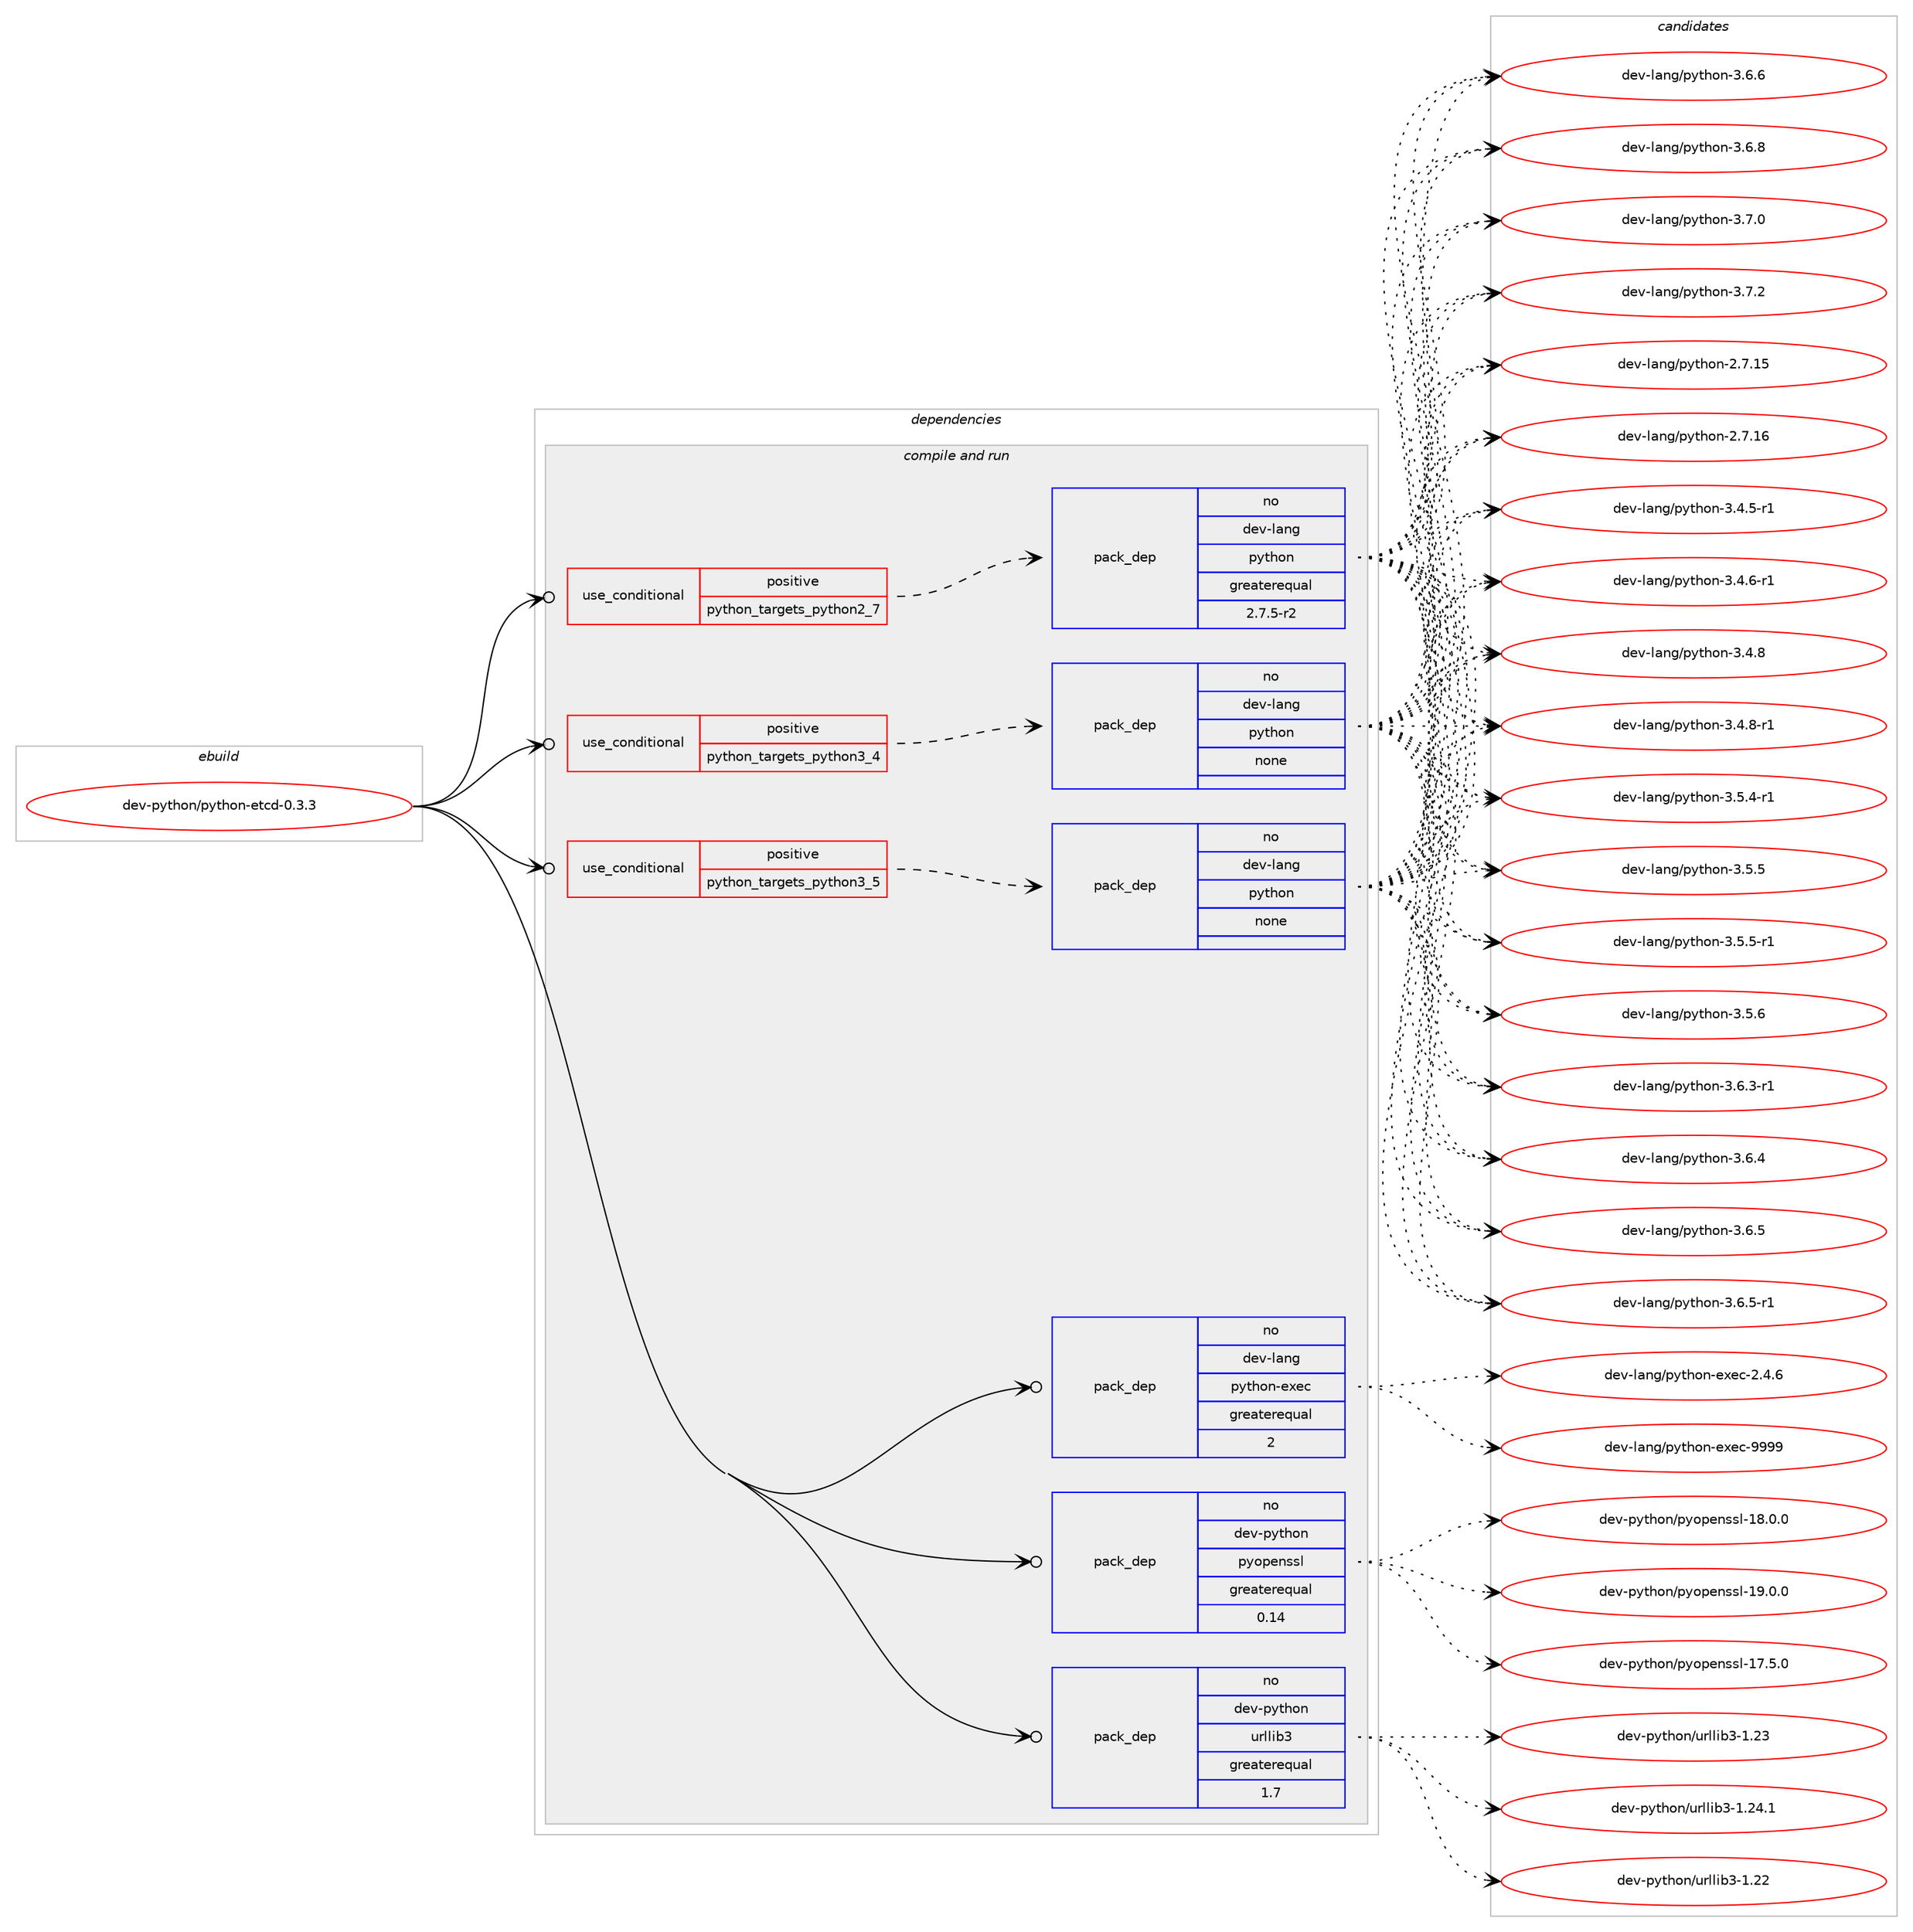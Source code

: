 digraph prolog {

# *************
# Graph options
# *************

newrank=true;
concentrate=true;
compound=true;
graph [rankdir=LR,fontname=Helvetica,fontsize=10,ranksep=1.5];#, ranksep=2.5, nodesep=0.2];
edge  [arrowhead=vee];
node  [fontname=Helvetica,fontsize=10];

# **********
# The ebuild
# **********

subgraph cluster_leftcol {
color=gray;
rank=same;
label=<<i>ebuild</i>>;
id [label="dev-python/python-etcd-0.3.3", color=red, width=4, href="../dev-python/python-etcd-0.3.3.svg"];
}

# ****************
# The dependencies
# ****************

subgraph cluster_midcol {
color=gray;
label=<<i>dependencies</i>>;
subgraph cluster_compile {
fillcolor="#eeeeee";
style=filled;
label=<<i>compile</i>>;
}
subgraph cluster_compileandrun {
fillcolor="#eeeeee";
style=filled;
label=<<i>compile and run</i>>;
subgraph cond382619 {
dependency1434834 [label=<<TABLE BORDER="0" CELLBORDER="1" CELLSPACING="0" CELLPADDING="4"><TR><TD ROWSPAN="3" CELLPADDING="10">use_conditional</TD></TR><TR><TD>positive</TD></TR><TR><TD>python_targets_python2_7</TD></TR></TABLE>>, shape=none, color=red];
subgraph pack1028862 {
dependency1434835 [label=<<TABLE BORDER="0" CELLBORDER="1" CELLSPACING="0" CELLPADDING="4" WIDTH="220"><TR><TD ROWSPAN="6" CELLPADDING="30">pack_dep</TD></TR><TR><TD WIDTH="110">no</TD></TR><TR><TD>dev-lang</TD></TR><TR><TD>python</TD></TR><TR><TD>greaterequal</TD></TR><TR><TD>2.7.5-r2</TD></TR></TABLE>>, shape=none, color=blue];
}
dependency1434834:e -> dependency1434835:w [weight=20,style="dashed",arrowhead="vee"];
}
id:e -> dependency1434834:w [weight=20,style="solid",arrowhead="odotvee"];
subgraph cond382620 {
dependency1434836 [label=<<TABLE BORDER="0" CELLBORDER="1" CELLSPACING="0" CELLPADDING="4"><TR><TD ROWSPAN="3" CELLPADDING="10">use_conditional</TD></TR><TR><TD>positive</TD></TR><TR><TD>python_targets_python3_4</TD></TR></TABLE>>, shape=none, color=red];
subgraph pack1028863 {
dependency1434837 [label=<<TABLE BORDER="0" CELLBORDER="1" CELLSPACING="0" CELLPADDING="4" WIDTH="220"><TR><TD ROWSPAN="6" CELLPADDING="30">pack_dep</TD></TR><TR><TD WIDTH="110">no</TD></TR><TR><TD>dev-lang</TD></TR><TR><TD>python</TD></TR><TR><TD>none</TD></TR><TR><TD></TD></TR></TABLE>>, shape=none, color=blue];
}
dependency1434836:e -> dependency1434837:w [weight=20,style="dashed",arrowhead="vee"];
}
id:e -> dependency1434836:w [weight=20,style="solid",arrowhead="odotvee"];
subgraph cond382621 {
dependency1434838 [label=<<TABLE BORDER="0" CELLBORDER="1" CELLSPACING="0" CELLPADDING="4"><TR><TD ROWSPAN="3" CELLPADDING="10">use_conditional</TD></TR><TR><TD>positive</TD></TR><TR><TD>python_targets_python3_5</TD></TR></TABLE>>, shape=none, color=red];
subgraph pack1028864 {
dependency1434839 [label=<<TABLE BORDER="0" CELLBORDER="1" CELLSPACING="0" CELLPADDING="4" WIDTH="220"><TR><TD ROWSPAN="6" CELLPADDING="30">pack_dep</TD></TR><TR><TD WIDTH="110">no</TD></TR><TR><TD>dev-lang</TD></TR><TR><TD>python</TD></TR><TR><TD>none</TD></TR><TR><TD></TD></TR></TABLE>>, shape=none, color=blue];
}
dependency1434838:e -> dependency1434839:w [weight=20,style="dashed",arrowhead="vee"];
}
id:e -> dependency1434838:w [weight=20,style="solid",arrowhead="odotvee"];
subgraph pack1028865 {
dependency1434840 [label=<<TABLE BORDER="0" CELLBORDER="1" CELLSPACING="0" CELLPADDING="4" WIDTH="220"><TR><TD ROWSPAN="6" CELLPADDING="30">pack_dep</TD></TR><TR><TD WIDTH="110">no</TD></TR><TR><TD>dev-lang</TD></TR><TR><TD>python-exec</TD></TR><TR><TD>greaterequal</TD></TR><TR><TD>2</TD></TR></TABLE>>, shape=none, color=blue];
}
id:e -> dependency1434840:w [weight=20,style="solid",arrowhead="odotvee"];
subgraph pack1028866 {
dependency1434841 [label=<<TABLE BORDER="0" CELLBORDER="1" CELLSPACING="0" CELLPADDING="4" WIDTH="220"><TR><TD ROWSPAN="6" CELLPADDING="30">pack_dep</TD></TR><TR><TD WIDTH="110">no</TD></TR><TR><TD>dev-python</TD></TR><TR><TD>pyopenssl</TD></TR><TR><TD>greaterequal</TD></TR><TR><TD>0.14</TD></TR></TABLE>>, shape=none, color=blue];
}
id:e -> dependency1434841:w [weight=20,style="solid",arrowhead="odotvee"];
subgraph pack1028867 {
dependency1434842 [label=<<TABLE BORDER="0" CELLBORDER="1" CELLSPACING="0" CELLPADDING="4" WIDTH="220"><TR><TD ROWSPAN="6" CELLPADDING="30">pack_dep</TD></TR><TR><TD WIDTH="110">no</TD></TR><TR><TD>dev-python</TD></TR><TR><TD>urllib3</TD></TR><TR><TD>greaterequal</TD></TR><TR><TD>1.7</TD></TR></TABLE>>, shape=none, color=blue];
}
id:e -> dependency1434842:w [weight=20,style="solid",arrowhead="odotvee"];
}
subgraph cluster_run {
fillcolor="#eeeeee";
style=filled;
label=<<i>run</i>>;
}
}

# **************
# The candidates
# **************

subgraph cluster_choices {
rank=same;
color=gray;
label=<<i>candidates</i>>;

subgraph choice1028862 {
color=black;
nodesep=1;
choice10010111845108971101034711212111610411111045504655464953 [label="dev-lang/python-2.7.15", color=red, width=4,href="../dev-lang/python-2.7.15.svg"];
choice10010111845108971101034711212111610411111045504655464954 [label="dev-lang/python-2.7.16", color=red, width=4,href="../dev-lang/python-2.7.16.svg"];
choice1001011184510897110103471121211161041111104551465246534511449 [label="dev-lang/python-3.4.5-r1", color=red, width=4,href="../dev-lang/python-3.4.5-r1.svg"];
choice1001011184510897110103471121211161041111104551465246544511449 [label="dev-lang/python-3.4.6-r1", color=red, width=4,href="../dev-lang/python-3.4.6-r1.svg"];
choice100101118451089711010347112121116104111110455146524656 [label="dev-lang/python-3.4.8", color=red, width=4,href="../dev-lang/python-3.4.8.svg"];
choice1001011184510897110103471121211161041111104551465246564511449 [label="dev-lang/python-3.4.8-r1", color=red, width=4,href="../dev-lang/python-3.4.8-r1.svg"];
choice1001011184510897110103471121211161041111104551465346524511449 [label="dev-lang/python-3.5.4-r1", color=red, width=4,href="../dev-lang/python-3.5.4-r1.svg"];
choice100101118451089711010347112121116104111110455146534653 [label="dev-lang/python-3.5.5", color=red, width=4,href="../dev-lang/python-3.5.5.svg"];
choice1001011184510897110103471121211161041111104551465346534511449 [label="dev-lang/python-3.5.5-r1", color=red, width=4,href="../dev-lang/python-3.5.5-r1.svg"];
choice100101118451089711010347112121116104111110455146534654 [label="dev-lang/python-3.5.6", color=red, width=4,href="../dev-lang/python-3.5.6.svg"];
choice1001011184510897110103471121211161041111104551465446514511449 [label="dev-lang/python-3.6.3-r1", color=red, width=4,href="../dev-lang/python-3.6.3-r1.svg"];
choice100101118451089711010347112121116104111110455146544652 [label="dev-lang/python-3.6.4", color=red, width=4,href="../dev-lang/python-3.6.4.svg"];
choice100101118451089711010347112121116104111110455146544653 [label="dev-lang/python-3.6.5", color=red, width=4,href="../dev-lang/python-3.6.5.svg"];
choice1001011184510897110103471121211161041111104551465446534511449 [label="dev-lang/python-3.6.5-r1", color=red, width=4,href="../dev-lang/python-3.6.5-r1.svg"];
choice100101118451089711010347112121116104111110455146544654 [label="dev-lang/python-3.6.6", color=red, width=4,href="../dev-lang/python-3.6.6.svg"];
choice100101118451089711010347112121116104111110455146544656 [label="dev-lang/python-3.6.8", color=red, width=4,href="../dev-lang/python-3.6.8.svg"];
choice100101118451089711010347112121116104111110455146554648 [label="dev-lang/python-3.7.0", color=red, width=4,href="../dev-lang/python-3.7.0.svg"];
choice100101118451089711010347112121116104111110455146554650 [label="dev-lang/python-3.7.2", color=red, width=4,href="../dev-lang/python-3.7.2.svg"];
dependency1434835:e -> choice10010111845108971101034711212111610411111045504655464953:w [style=dotted,weight="100"];
dependency1434835:e -> choice10010111845108971101034711212111610411111045504655464954:w [style=dotted,weight="100"];
dependency1434835:e -> choice1001011184510897110103471121211161041111104551465246534511449:w [style=dotted,weight="100"];
dependency1434835:e -> choice1001011184510897110103471121211161041111104551465246544511449:w [style=dotted,weight="100"];
dependency1434835:e -> choice100101118451089711010347112121116104111110455146524656:w [style=dotted,weight="100"];
dependency1434835:e -> choice1001011184510897110103471121211161041111104551465246564511449:w [style=dotted,weight="100"];
dependency1434835:e -> choice1001011184510897110103471121211161041111104551465346524511449:w [style=dotted,weight="100"];
dependency1434835:e -> choice100101118451089711010347112121116104111110455146534653:w [style=dotted,weight="100"];
dependency1434835:e -> choice1001011184510897110103471121211161041111104551465346534511449:w [style=dotted,weight="100"];
dependency1434835:e -> choice100101118451089711010347112121116104111110455146534654:w [style=dotted,weight="100"];
dependency1434835:e -> choice1001011184510897110103471121211161041111104551465446514511449:w [style=dotted,weight="100"];
dependency1434835:e -> choice100101118451089711010347112121116104111110455146544652:w [style=dotted,weight="100"];
dependency1434835:e -> choice100101118451089711010347112121116104111110455146544653:w [style=dotted,weight="100"];
dependency1434835:e -> choice1001011184510897110103471121211161041111104551465446534511449:w [style=dotted,weight="100"];
dependency1434835:e -> choice100101118451089711010347112121116104111110455146544654:w [style=dotted,weight="100"];
dependency1434835:e -> choice100101118451089711010347112121116104111110455146544656:w [style=dotted,weight="100"];
dependency1434835:e -> choice100101118451089711010347112121116104111110455146554648:w [style=dotted,weight="100"];
dependency1434835:e -> choice100101118451089711010347112121116104111110455146554650:w [style=dotted,weight="100"];
}
subgraph choice1028863 {
color=black;
nodesep=1;
choice10010111845108971101034711212111610411111045504655464953 [label="dev-lang/python-2.7.15", color=red, width=4,href="../dev-lang/python-2.7.15.svg"];
choice10010111845108971101034711212111610411111045504655464954 [label="dev-lang/python-2.7.16", color=red, width=4,href="../dev-lang/python-2.7.16.svg"];
choice1001011184510897110103471121211161041111104551465246534511449 [label="dev-lang/python-3.4.5-r1", color=red, width=4,href="../dev-lang/python-3.4.5-r1.svg"];
choice1001011184510897110103471121211161041111104551465246544511449 [label="dev-lang/python-3.4.6-r1", color=red, width=4,href="../dev-lang/python-3.4.6-r1.svg"];
choice100101118451089711010347112121116104111110455146524656 [label="dev-lang/python-3.4.8", color=red, width=4,href="../dev-lang/python-3.4.8.svg"];
choice1001011184510897110103471121211161041111104551465246564511449 [label="dev-lang/python-3.4.8-r1", color=red, width=4,href="../dev-lang/python-3.4.8-r1.svg"];
choice1001011184510897110103471121211161041111104551465346524511449 [label="dev-lang/python-3.5.4-r1", color=red, width=4,href="../dev-lang/python-3.5.4-r1.svg"];
choice100101118451089711010347112121116104111110455146534653 [label="dev-lang/python-3.5.5", color=red, width=4,href="../dev-lang/python-3.5.5.svg"];
choice1001011184510897110103471121211161041111104551465346534511449 [label="dev-lang/python-3.5.5-r1", color=red, width=4,href="../dev-lang/python-3.5.5-r1.svg"];
choice100101118451089711010347112121116104111110455146534654 [label="dev-lang/python-3.5.6", color=red, width=4,href="../dev-lang/python-3.5.6.svg"];
choice1001011184510897110103471121211161041111104551465446514511449 [label="dev-lang/python-3.6.3-r1", color=red, width=4,href="../dev-lang/python-3.6.3-r1.svg"];
choice100101118451089711010347112121116104111110455146544652 [label="dev-lang/python-3.6.4", color=red, width=4,href="../dev-lang/python-3.6.4.svg"];
choice100101118451089711010347112121116104111110455146544653 [label="dev-lang/python-3.6.5", color=red, width=4,href="../dev-lang/python-3.6.5.svg"];
choice1001011184510897110103471121211161041111104551465446534511449 [label="dev-lang/python-3.6.5-r1", color=red, width=4,href="../dev-lang/python-3.6.5-r1.svg"];
choice100101118451089711010347112121116104111110455146544654 [label="dev-lang/python-3.6.6", color=red, width=4,href="../dev-lang/python-3.6.6.svg"];
choice100101118451089711010347112121116104111110455146544656 [label="dev-lang/python-3.6.8", color=red, width=4,href="../dev-lang/python-3.6.8.svg"];
choice100101118451089711010347112121116104111110455146554648 [label="dev-lang/python-3.7.0", color=red, width=4,href="../dev-lang/python-3.7.0.svg"];
choice100101118451089711010347112121116104111110455146554650 [label="dev-lang/python-3.7.2", color=red, width=4,href="../dev-lang/python-3.7.2.svg"];
dependency1434837:e -> choice10010111845108971101034711212111610411111045504655464953:w [style=dotted,weight="100"];
dependency1434837:e -> choice10010111845108971101034711212111610411111045504655464954:w [style=dotted,weight="100"];
dependency1434837:e -> choice1001011184510897110103471121211161041111104551465246534511449:w [style=dotted,weight="100"];
dependency1434837:e -> choice1001011184510897110103471121211161041111104551465246544511449:w [style=dotted,weight="100"];
dependency1434837:e -> choice100101118451089711010347112121116104111110455146524656:w [style=dotted,weight="100"];
dependency1434837:e -> choice1001011184510897110103471121211161041111104551465246564511449:w [style=dotted,weight="100"];
dependency1434837:e -> choice1001011184510897110103471121211161041111104551465346524511449:w [style=dotted,weight="100"];
dependency1434837:e -> choice100101118451089711010347112121116104111110455146534653:w [style=dotted,weight="100"];
dependency1434837:e -> choice1001011184510897110103471121211161041111104551465346534511449:w [style=dotted,weight="100"];
dependency1434837:e -> choice100101118451089711010347112121116104111110455146534654:w [style=dotted,weight="100"];
dependency1434837:e -> choice1001011184510897110103471121211161041111104551465446514511449:w [style=dotted,weight="100"];
dependency1434837:e -> choice100101118451089711010347112121116104111110455146544652:w [style=dotted,weight="100"];
dependency1434837:e -> choice100101118451089711010347112121116104111110455146544653:w [style=dotted,weight="100"];
dependency1434837:e -> choice1001011184510897110103471121211161041111104551465446534511449:w [style=dotted,weight="100"];
dependency1434837:e -> choice100101118451089711010347112121116104111110455146544654:w [style=dotted,weight="100"];
dependency1434837:e -> choice100101118451089711010347112121116104111110455146544656:w [style=dotted,weight="100"];
dependency1434837:e -> choice100101118451089711010347112121116104111110455146554648:w [style=dotted,weight="100"];
dependency1434837:e -> choice100101118451089711010347112121116104111110455146554650:w [style=dotted,weight="100"];
}
subgraph choice1028864 {
color=black;
nodesep=1;
choice10010111845108971101034711212111610411111045504655464953 [label="dev-lang/python-2.7.15", color=red, width=4,href="../dev-lang/python-2.7.15.svg"];
choice10010111845108971101034711212111610411111045504655464954 [label="dev-lang/python-2.7.16", color=red, width=4,href="../dev-lang/python-2.7.16.svg"];
choice1001011184510897110103471121211161041111104551465246534511449 [label="dev-lang/python-3.4.5-r1", color=red, width=4,href="../dev-lang/python-3.4.5-r1.svg"];
choice1001011184510897110103471121211161041111104551465246544511449 [label="dev-lang/python-3.4.6-r1", color=red, width=4,href="../dev-lang/python-3.4.6-r1.svg"];
choice100101118451089711010347112121116104111110455146524656 [label="dev-lang/python-3.4.8", color=red, width=4,href="../dev-lang/python-3.4.8.svg"];
choice1001011184510897110103471121211161041111104551465246564511449 [label="dev-lang/python-3.4.8-r1", color=red, width=4,href="../dev-lang/python-3.4.8-r1.svg"];
choice1001011184510897110103471121211161041111104551465346524511449 [label="dev-lang/python-3.5.4-r1", color=red, width=4,href="../dev-lang/python-3.5.4-r1.svg"];
choice100101118451089711010347112121116104111110455146534653 [label="dev-lang/python-3.5.5", color=red, width=4,href="../dev-lang/python-3.5.5.svg"];
choice1001011184510897110103471121211161041111104551465346534511449 [label="dev-lang/python-3.5.5-r1", color=red, width=4,href="../dev-lang/python-3.5.5-r1.svg"];
choice100101118451089711010347112121116104111110455146534654 [label="dev-lang/python-3.5.6", color=red, width=4,href="../dev-lang/python-3.5.6.svg"];
choice1001011184510897110103471121211161041111104551465446514511449 [label="dev-lang/python-3.6.3-r1", color=red, width=4,href="../dev-lang/python-3.6.3-r1.svg"];
choice100101118451089711010347112121116104111110455146544652 [label="dev-lang/python-3.6.4", color=red, width=4,href="../dev-lang/python-3.6.4.svg"];
choice100101118451089711010347112121116104111110455146544653 [label="dev-lang/python-3.6.5", color=red, width=4,href="../dev-lang/python-3.6.5.svg"];
choice1001011184510897110103471121211161041111104551465446534511449 [label="dev-lang/python-3.6.5-r1", color=red, width=4,href="../dev-lang/python-3.6.5-r1.svg"];
choice100101118451089711010347112121116104111110455146544654 [label="dev-lang/python-3.6.6", color=red, width=4,href="../dev-lang/python-3.6.6.svg"];
choice100101118451089711010347112121116104111110455146544656 [label="dev-lang/python-3.6.8", color=red, width=4,href="../dev-lang/python-3.6.8.svg"];
choice100101118451089711010347112121116104111110455146554648 [label="dev-lang/python-3.7.0", color=red, width=4,href="../dev-lang/python-3.7.0.svg"];
choice100101118451089711010347112121116104111110455146554650 [label="dev-lang/python-3.7.2", color=red, width=4,href="../dev-lang/python-3.7.2.svg"];
dependency1434839:e -> choice10010111845108971101034711212111610411111045504655464953:w [style=dotted,weight="100"];
dependency1434839:e -> choice10010111845108971101034711212111610411111045504655464954:w [style=dotted,weight="100"];
dependency1434839:e -> choice1001011184510897110103471121211161041111104551465246534511449:w [style=dotted,weight="100"];
dependency1434839:e -> choice1001011184510897110103471121211161041111104551465246544511449:w [style=dotted,weight="100"];
dependency1434839:e -> choice100101118451089711010347112121116104111110455146524656:w [style=dotted,weight="100"];
dependency1434839:e -> choice1001011184510897110103471121211161041111104551465246564511449:w [style=dotted,weight="100"];
dependency1434839:e -> choice1001011184510897110103471121211161041111104551465346524511449:w [style=dotted,weight="100"];
dependency1434839:e -> choice100101118451089711010347112121116104111110455146534653:w [style=dotted,weight="100"];
dependency1434839:e -> choice1001011184510897110103471121211161041111104551465346534511449:w [style=dotted,weight="100"];
dependency1434839:e -> choice100101118451089711010347112121116104111110455146534654:w [style=dotted,weight="100"];
dependency1434839:e -> choice1001011184510897110103471121211161041111104551465446514511449:w [style=dotted,weight="100"];
dependency1434839:e -> choice100101118451089711010347112121116104111110455146544652:w [style=dotted,weight="100"];
dependency1434839:e -> choice100101118451089711010347112121116104111110455146544653:w [style=dotted,weight="100"];
dependency1434839:e -> choice1001011184510897110103471121211161041111104551465446534511449:w [style=dotted,weight="100"];
dependency1434839:e -> choice100101118451089711010347112121116104111110455146544654:w [style=dotted,weight="100"];
dependency1434839:e -> choice100101118451089711010347112121116104111110455146544656:w [style=dotted,weight="100"];
dependency1434839:e -> choice100101118451089711010347112121116104111110455146554648:w [style=dotted,weight="100"];
dependency1434839:e -> choice100101118451089711010347112121116104111110455146554650:w [style=dotted,weight="100"];
}
subgraph choice1028865 {
color=black;
nodesep=1;
choice1001011184510897110103471121211161041111104510112010199455046524654 [label="dev-lang/python-exec-2.4.6", color=red, width=4,href="../dev-lang/python-exec-2.4.6.svg"];
choice10010111845108971101034711212111610411111045101120101994557575757 [label="dev-lang/python-exec-9999", color=red, width=4,href="../dev-lang/python-exec-9999.svg"];
dependency1434840:e -> choice1001011184510897110103471121211161041111104510112010199455046524654:w [style=dotted,weight="100"];
dependency1434840:e -> choice10010111845108971101034711212111610411111045101120101994557575757:w [style=dotted,weight="100"];
}
subgraph choice1028866 {
color=black;
nodesep=1;
choice100101118451121211161041111104711212111111210111011511510845495546534648 [label="dev-python/pyopenssl-17.5.0", color=red, width=4,href="../dev-python/pyopenssl-17.5.0.svg"];
choice100101118451121211161041111104711212111111210111011511510845495646484648 [label="dev-python/pyopenssl-18.0.0", color=red, width=4,href="../dev-python/pyopenssl-18.0.0.svg"];
choice100101118451121211161041111104711212111111210111011511510845495746484648 [label="dev-python/pyopenssl-19.0.0", color=red, width=4,href="../dev-python/pyopenssl-19.0.0.svg"];
dependency1434841:e -> choice100101118451121211161041111104711212111111210111011511510845495546534648:w [style=dotted,weight="100"];
dependency1434841:e -> choice100101118451121211161041111104711212111111210111011511510845495646484648:w [style=dotted,weight="100"];
dependency1434841:e -> choice100101118451121211161041111104711212111111210111011511510845495746484648:w [style=dotted,weight="100"];
}
subgraph choice1028867 {
color=black;
nodesep=1;
choice100101118451121211161041111104711711410810810598514549465050 [label="dev-python/urllib3-1.22", color=red, width=4,href="../dev-python/urllib3-1.22.svg"];
choice100101118451121211161041111104711711410810810598514549465051 [label="dev-python/urllib3-1.23", color=red, width=4,href="../dev-python/urllib3-1.23.svg"];
choice1001011184511212111610411111047117114108108105985145494650524649 [label="dev-python/urllib3-1.24.1", color=red, width=4,href="../dev-python/urllib3-1.24.1.svg"];
dependency1434842:e -> choice100101118451121211161041111104711711410810810598514549465050:w [style=dotted,weight="100"];
dependency1434842:e -> choice100101118451121211161041111104711711410810810598514549465051:w [style=dotted,weight="100"];
dependency1434842:e -> choice1001011184511212111610411111047117114108108105985145494650524649:w [style=dotted,weight="100"];
}
}

}
